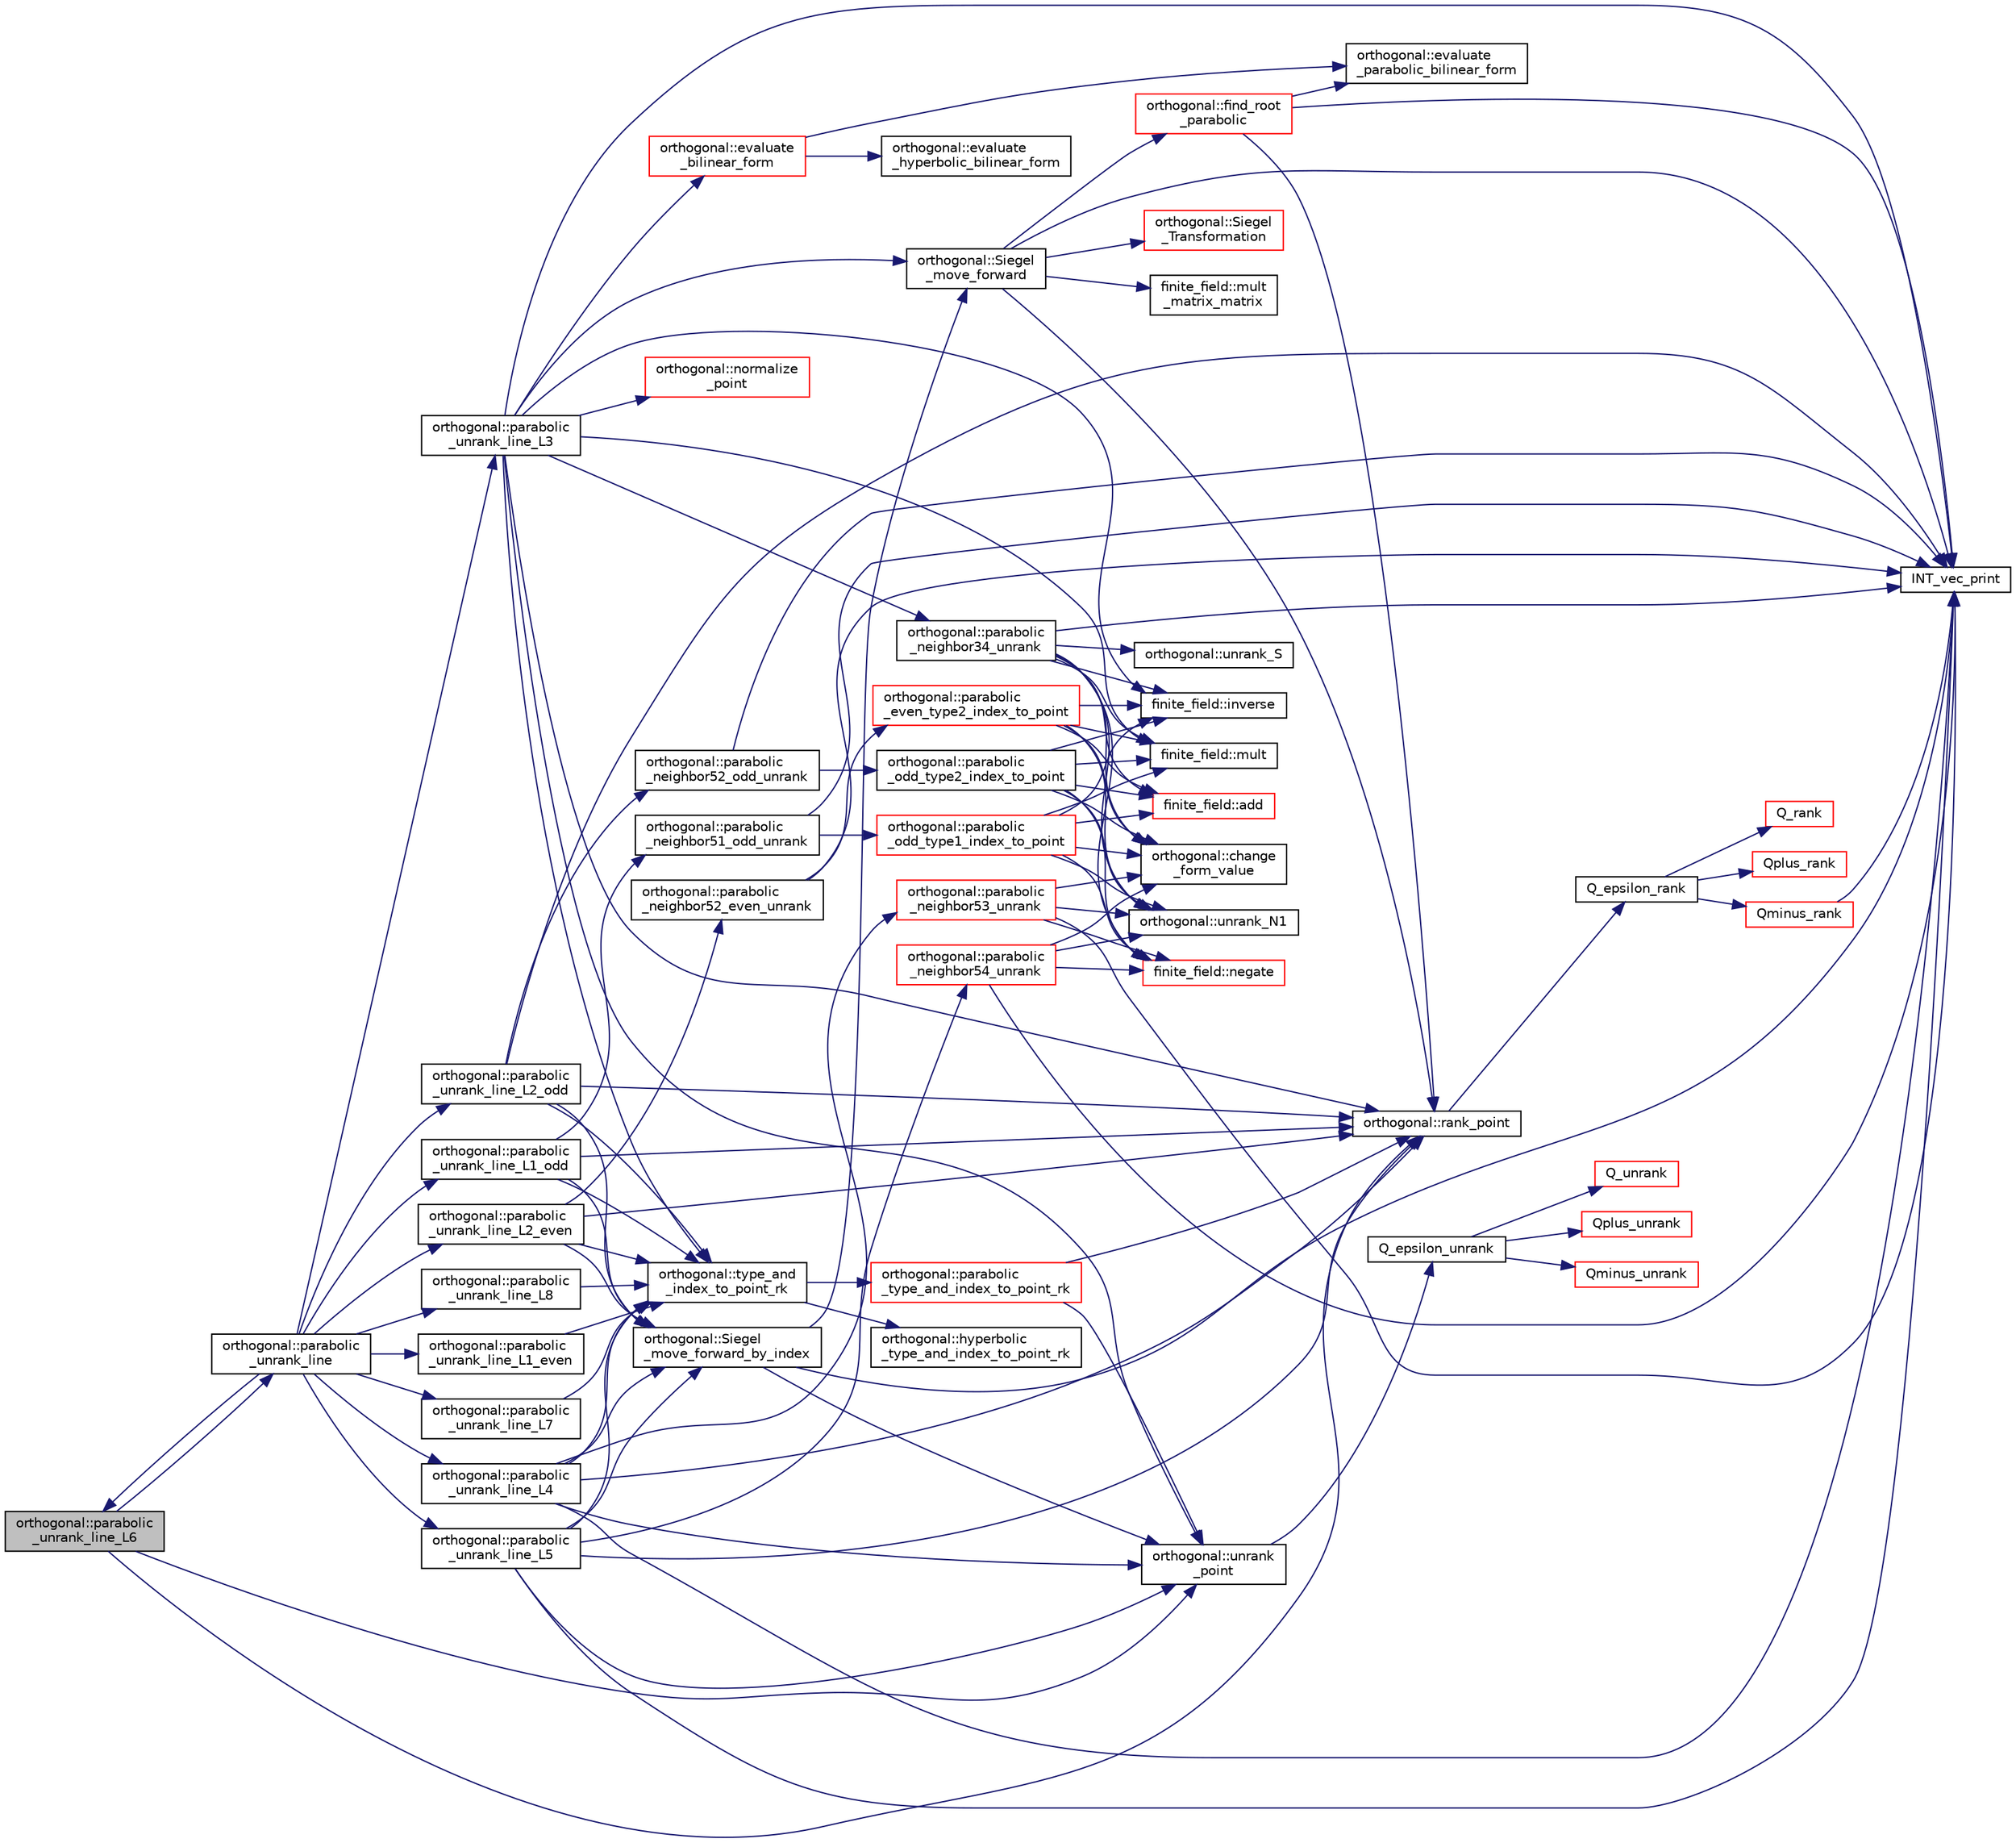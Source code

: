digraph "orthogonal::parabolic_unrank_line_L6"
{
  edge [fontname="Helvetica",fontsize="10",labelfontname="Helvetica",labelfontsize="10"];
  node [fontname="Helvetica",fontsize="10",shape=record];
  rankdir="LR";
  Node34154 [label="orthogonal::parabolic\l_unrank_line_L6",height=0.2,width=0.4,color="black", fillcolor="grey75", style="filled", fontcolor="black"];
  Node34154 -> Node34155 [color="midnightblue",fontsize="10",style="solid",fontname="Helvetica"];
  Node34155 [label="orthogonal::parabolic\l_unrank_line",height=0.2,width=0.4,color="black", fillcolor="white", style="filled",URL="$d7/daa/classorthogonal.html#a449cc51a62e11b8699befe951b0f8a4c"];
  Node34155 -> Node34156 [color="midnightblue",fontsize="10",style="solid",fontname="Helvetica"];
  Node34156 [label="orthogonal::parabolic\l_unrank_line_L1_even",height=0.2,width=0.4,color="black", fillcolor="white", style="filled",URL="$d7/daa/classorthogonal.html#a83a57c7023d5a61881d39f00f7717d8b"];
  Node34156 -> Node34157 [color="midnightblue",fontsize="10",style="solid",fontname="Helvetica"];
  Node34157 [label="orthogonal::type_and\l_index_to_point_rk",height=0.2,width=0.4,color="black", fillcolor="white", style="filled",URL="$d7/daa/classorthogonal.html#a319ef460cdfe3247d336c3fb482901eb"];
  Node34157 -> Node34158 [color="midnightblue",fontsize="10",style="solid",fontname="Helvetica"];
  Node34158 [label="orthogonal::hyperbolic\l_type_and_index_to_point_rk",height=0.2,width=0.4,color="black", fillcolor="white", style="filled",URL="$d7/daa/classorthogonal.html#af31cd843ff2e6eb4fe1ba9c49e62d1b8"];
  Node34157 -> Node34159 [color="midnightblue",fontsize="10",style="solid",fontname="Helvetica"];
  Node34159 [label="orthogonal::parabolic\l_type_and_index_to_point_rk",height=0.2,width=0.4,color="red", fillcolor="white", style="filled",URL="$d7/daa/classorthogonal.html#a67c316cf01b382762e6ac372f522d106"];
  Node34159 -> Node34160 [color="midnightblue",fontsize="10",style="solid",fontname="Helvetica"];
  Node34160 [label="orthogonal::unrank\l_point",height=0.2,width=0.4,color="black", fillcolor="white", style="filled",URL="$d7/daa/classorthogonal.html#ab655117100f7c66c19817b84ac5ac0a0"];
  Node34160 -> Node34161 [color="midnightblue",fontsize="10",style="solid",fontname="Helvetica"];
  Node34161 [label="Q_epsilon_unrank",height=0.2,width=0.4,color="black", fillcolor="white", style="filled",URL="$d4/d67/geometry_8h.html#af162c4d30d4a6528299e37551c353e7b"];
  Node34161 -> Node34162 [color="midnightblue",fontsize="10",style="solid",fontname="Helvetica"];
  Node34162 [label="Q_unrank",height=0.2,width=0.4,color="red", fillcolor="white", style="filled",URL="$db/da0/lib_2foundations_2geometry_2orthogonal__points_8_c.html#a6d02923d5b54ef796934e753e6f5b65b"];
  Node34161 -> Node34180 [color="midnightblue",fontsize="10",style="solid",fontname="Helvetica"];
  Node34180 [label="Qplus_unrank",height=0.2,width=0.4,color="red", fillcolor="white", style="filled",URL="$db/da0/lib_2foundations_2geometry_2orthogonal__points_8_c.html#ad50512edd586919700e033744b4a03c8"];
  Node34161 -> Node34181 [color="midnightblue",fontsize="10",style="solid",fontname="Helvetica"];
  Node34181 [label="Qminus_unrank",height=0.2,width=0.4,color="red", fillcolor="white", style="filled",URL="$db/da0/lib_2foundations_2geometry_2orthogonal__points_8_c.html#ac2dd18f435ab479095b836a483c12c7d"];
  Node34159 -> Node34182 [color="midnightblue",fontsize="10",style="solid",fontname="Helvetica"];
  Node34182 [label="orthogonal::rank_point",height=0.2,width=0.4,color="black", fillcolor="white", style="filled",URL="$d7/daa/classorthogonal.html#adb4f1528590a804b3c011a68c9ebf655"];
  Node34182 -> Node34183 [color="midnightblue",fontsize="10",style="solid",fontname="Helvetica"];
  Node34183 [label="Q_epsilon_rank",height=0.2,width=0.4,color="black", fillcolor="white", style="filled",URL="$d4/d67/geometry_8h.html#a0949e1151174e2988aa697cb31942e97"];
  Node34183 -> Node34184 [color="midnightblue",fontsize="10",style="solid",fontname="Helvetica"];
  Node34184 [label="Q_rank",height=0.2,width=0.4,color="red", fillcolor="white", style="filled",URL="$db/da0/lib_2foundations_2geometry_2orthogonal__points_8_c.html#ad2671f4db3224df1e22494b9d946375e"];
  Node34183 -> Node34200 [color="midnightblue",fontsize="10",style="solid",fontname="Helvetica"];
  Node34200 [label="Qplus_rank",height=0.2,width=0.4,color="red", fillcolor="white", style="filled",URL="$db/da0/lib_2foundations_2geometry_2orthogonal__points_8_c.html#aaa1be357d007a845ce2866169d63afb7"];
  Node34183 -> Node34201 [color="midnightblue",fontsize="10",style="solid",fontname="Helvetica"];
  Node34201 [label="Qminus_rank",height=0.2,width=0.4,color="red", fillcolor="white", style="filled",URL="$db/da0/lib_2foundations_2geometry_2orthogonal__points_8_c.html#aec3e3dad3c2c12fa081edab0af2cb91a"];
  Node34201 -> Node34190 [color="midnightblue",fontsize="10",style="solid",fontname="Helvetica"];
  Node34190 [label="INT_vec_print",height=0.2,width=0.4,color="black", fillcolor="white", style="filled",URL="$df/dbf/sajeeb_8_c.html#a79a5901af0b47dd0d694109543c027fe"];
  Node34155 -> Node34220 [color="midnightblue",fontsize="10",style="solid",fontname="Helvetica"];
  Node34220 [label="orthogonal::parabolic\l_unrank_line_L1_odd",height=0.2,width=0.4,color="black", fillcolor="white", style="filled",URL="$d7/daa/classorthogonal.html#af59966fe1bb32196deaafbe6849fdeb1"];
  Node34220 -> Node34157 [color="midnightblue",fontsize="10",style="solid",fontname="Helvetica"];
  Node34220 -> Node34221 [color="midnightblue",fontsize="10",style="solid",fontname="Helvetica"];
  Node34221 [label="orthogonal::parabolic\l_neighbor51_odd_unrank",height=0.2,width=0.4,color="black", fillcolor="white", style="filled",URL="$d7/daa/classorthogonal.html#a302082ae3d38f0a1bf150f1ac5e46942"];
  Node34221 -> Node34217 [color="midnightblue",fontsize="10",style="solid",fontname="Helvetica"];
  Node34217 [label="orthogonal::parabolic\l_odd_type1_index_to_point",height=0.2,width=0.4,color="red", fillcolor="white", style="filled",URL="$d7/daa/classorthogonal.html#a90ae2eb18659cb8dcd94eafc0b4eccf7"];
  Node34217 -> Node34208 [color="midnightblue",fontsize="10",style="solid",fontname="Helvetica"];
  Node34208 [label="orthogonal::unrank_N1",height=0.2,width=0.4,color="black", fillcolor="white", style="filled",URL="$d7/daa/classorthogonal.html#ac39ac9cea140f569c2b78ad01310b4b6"];
  Node34217 -> Node34218 [color="midnightblue",fontsize="10",style="solid",fontname="Helvetica"];
  Node34218 [label="finite_field::negate",height=0.2,width=0.4,color="red", fillcolor="white", style="filled",URL="$df/d5a/classfinite__field.html#aa9d798298f25d4a9262b5bc5f1733e31"];
  Node34217 -> Node34209 [color="midnightblue",fontsize="10",style="solid",fontname="Helvetica"];
  Node34209 [label="orthogonal::change\l_form_value",height=0.2,width=0.4,color="black", fillcolor="white", style="filled",URL="$d7/daa/classorthogonal.html#a981c26d4b73e152cd884f0b969a581bf"];
  Node34217 -> Node34212 [color="midnightblue",fontsize="10",style="solid",fontname="Helvetica"];
  Node34212 [label="finite_field::mult",height=0.2,width=0.4,color="black", fillcolor="white", style="filled",URL="$df/d5a/classfinite__field.html#a24fb5917aa6d4d656fd855b7f44a13b0"];
  Node34217 -> Node34206 [color="midnightblue",fontsize="10",style="solid",fontname="Helvetica"];
  Node34206 [label="finite_field::inverse",height=0.2,width=0.4,color="black", fillcolor="white", style="filled",URL="$df/d5a/classfinite__field.html#a69f2a12c01e70b7ce2d115c5221c9cdd"];
  Node34217 -> Node34213 [color="midnightblue",fontsize="10",style="solid",fontname="Helvetica"];
  Node34213 [label="finite_field::add",height=0.2,width=0.4,color="red", fillcolor="white", style="filled",URL="$df/d5a/classfinite__field.html#a8f12328a27500f3c7be0c849ebbc9d14"];
  Node34221 -> Node34190 [color="midnightblue",fontsize="10",style="solid",fontname="Helvetica"];
  Node34220 -> Node34222 [color="midnightblue",fontsize="10",style="solid",fontname="Helvetica"];
  Node34222 [label="orthogonal::Siegel\l_move_forward_by_index",height=0.2,width=0.4,color="black", fillcolor="white", style="filled",URL="$d7/daa/classorthogonal.html#a606e885cb85b824bcda44154a3cfbfe8"];
  Node34222 -> Node34160 [color="midnightblue",fontsize="10",style="solid",fontname="Helvetica"];
  Node34222 -> Node34190 [color="midnightblue",fontsize="10",style="solid",fontname="Helvetica"];
  Node34222 -> Node34223 [color="midnightblue",fontsize="10",style="solid",fontname="Helvetica"];
  Node34223 [label="orthogonal::Siegel\l_move_forward",height=0.2,width=0.4,color="black", fillcolor="white", style="filled",URL="$d7/daa/classorthogonal.html#a065d0faccc00df42afd671dac644d480"];
  Node34223 -> Node34190 [color="midnightblue",fontsize="10",style="solid",fontname="Helvetica"];
  Node34223 -> Node34182 [color="midnightblue",fontsize="10",style="solid",fontname="Helvetica"];
  Node34223 -> Node34224 [color="midnightblue",fontsize="10",style="solid",fontname="Helvetica"];
  Node34224 [label="orthogonal::find_root\l_parabolic",height=0.2,width=0.4,color="red", fillcolor="white", style="filled",URL="$d7/daa/classorthogonal.html#a2e4453bb31692707f8a9e8b660b2e136"];
  Node34224 -> Node34190 [color="midnightblue",fontsize="10",style="solid",fontname="Helvetica"];
  Node34224 -> Node34226 [color="midnightblue",fontsize="10",style="solid",fontname="Helvetica"];
  Node34226 [label="orthogonal::evaluate\l_parabolic_bilinear_form",height=0.2,width=0.4,color="black", fillcolor="white", style="filled",URL="$d7/daa/classorthogonal.html#a8ee79da4c853cd384a0028cbebbbe0ee"];
  Node34224 -> Node34182 [color="midnightblue",fontsize="10",style="solid",fontname="Helvetica"];
  Node34223 -> Node34227 [color="midnightblue",fontsize="10",style="solid",fontname="Helvetica"];
  Node34227 [label="orthogonal::Siegel\l_Transformation",height=0.2,width=0.4,color="red", fillcolor="white", style="filled",URL="$d7/daa/classorthogonal.html#a27258e68c99323ac8de66fedbe565a3d"];
  Node34223 -> Node34236 [color="midnightblue",fontsize="10",style="solid",fontname="Helvetica"];
  Node34236 [label="finite_field::mult\l_matrix_matrix",height=0.2,width=0.4,color="black", fillcolor="white", style="filled",URL="$df/d5a/classfinite__field.html#a5e28706b815838d0ec34de1fa74bc3c4"];
  Node34220 -> Node34182 [color="midnightblue",fontsize="10",style="solid",fontname="Helvetica"];
  Node34155 -> Node34250 [color="midnightblue",fontsize="10",style="solid",fontname="Helvetica"];
  Node34250 [label="orthogonal::parabolic\l_unrank_line_L2_even",height=0.2,width=0.4,color="black", fillcolor="white", style="filled",URL="$d7/daa/classorthogonal.html#a57a7ad0d16ea67c0636c9f179eeed5d1"];
  Node34250 -> Node34157 [color="midnightblue",fontsize="10",style="solid",fontname="Helvetica"];
  Node34250 -> Node34251 [color="midnightblue",fontsize="10",style="solid",fontname="Helvetica"];
  Node34251 [label="orthogonal::parabolic\l_neighbor52_even_unrank",height=0.2,width=0.4,color="black", fillcolor="white", style="filled",URL="$d7/daa/classorthogonal.html#a3d73df62e2289e2e0728d93af3115e5b"];
  Node34251 -> Node34207 [color="midnightblue",fontsize="10",style="solid",fontname="Helvetica"];
  Node34207 [label="orthogonal::parabolic\l_even_type2_index_to_point",height=0.2,width=0.4,color="red", fillcolor="white", style="filled",URL="$d7/daa/classorthogonal.html#ac00a073ffe018536d0b07841b405533a"];
  Node34207 -> Node34208 [color="midnightblue",fontsize="10",style="solid",fontname="Helvetica"];
  Node34207 -> Node34209 [color="midnightblue",fontsize="10",style="solid",fontname="Helvetica"];
  Node34207 -> Node34206 [color="midnightblue",fontsize="10",style="solid",fontname="Helvetica"];
  Node34207 -> Node34212 [color="midnightblue",fontsize="10",style="solid",fontname="Helvetica"];
  Node34207 -> Node34213 [color="midnightblue",fontsize="10",style="solid",fontname="Helvetica"];
  Node34251 -> Node34190 [color="midnightblue",fontsize="10",style="solid",fontname="Helvetica"];
  Node34250 -> Node34222 [color="midnightblue",fontsize="10",style="solid",fontname="Helvetica"];
  Node34250 -> Node34182 [color="midnightblue",fontsize="10",style="solid",fontname="Helvetica"];
  Node34155 -> Node34252 [color="midnightblue",fontsize="10",style="solid",fontname="Helvetica"];
  Node34252 [label="orthogonal::parabolic\l_unrank_line_L2_odd",height=0.2,width=0.4,color="black", fillcolor="white", style="filled",URL="$d7/daa/classorthogonal.html#a9ab8a29daee27c60803e2bf5026a9a9e"];
  Node34252 -> Node34157 [color="midnightblue",fontsize="10",style="solid",fontname="Helvetica"];
  Node34252 -> Node34253 [color="midnightblue",fontsize="10",style="solid",fontname="Helvetica"];
  Node34253 [label="orthogonal::parabolic\l_neighbor52_odd_unrank",height=0.2,width=0.4,color="black", fillcolor="white", style="filled",URL="$d7/daa/classorthogonal.html#afc96de048809a0c64c28ecfe16a00221"];
  Node34253 -> Node34219 [color="midnightblue",fontsize="10",style="solid",fontname="Helvetica"];
  Node34219 [label="orthogonal::parabolic\l_odd_type2_index_to_point",height=0.2,width=0.4,color="black", fillcolor="white", style="filled",URL="$d7/daa/classorthogonal.html#a7bbc04bb592d92a5dc35b77f33811fe0"];
  Node34219 -> Node34208 [color="midnightblue",fontsize="10",style="solid",fontname="Helvetica"];
  Node34219 -> Node34218 [color="midnightblue",fontsize="10",style="solid",fontname="Helvetica"];
  Node34219 -> Node34209 [color="midnightblue",fontsize="10",style="solid",fontname="Helvetica"];
  Node34219 -> Node34212 [color="midnightblue",fontsize="10",style="solid",fontname="Helvetica"];
  Node34219 -> Node34206 [color="midnightblue",fontsize="10",style="solid",fontname="Helvetica"];
  Node34219 -> Node34213 [color="midnightblue",fontsize="10",style="solid",fontname="Helvetica"];
  Node34253 -> Node34190 [color="midnightblue",fontsize="10",style="solid",fontname="Helvetica"];
  Node34252 -> Node34222 [color="midnightblue",fontsize="10",style="solid",fontname="Helvetica"];
  Node34252 -> Node34190 [color="midnightblue",fontsize="10",style="solid",fontname="Helvetica"];
  Node34252 -> Node34182 [color="midnightblue",fontsize="10",style="solid",fontname="Helvetica"];
  Node34155 -> Node34254 [color="midnightblue",fontsize="10",style="solid",fontname="Helvetica"];
  Node34254 [label="orthogonal::parabolic\l_unrank_line_L3",height=0.2,width=0.4,color="black", fillcolor="white", style="filled",URL="$d7/daa/classorthogonal.html#ae1edfba289a03ed4d383514c2b0dc4b7"];
  Node34254 -> Node34157 [color="midnightblue",fontsize="10",style="solid",fontname="Helvetica"];
  Node34254 -> Node34160 [color="midnightblue",fontsize="10",style="solid",fontname="Helvetica"];
  Node34254 -> Node34190 [color="midnightblue",fontsize="10",style="solid",fontname="Helvetica"];
  Node34254 -> Node34255 [color="midnightblue",fontsize="10",style="solid",fontname="Helvetica"];
  Node34255 [label="orthogonal::parabolic\l_neighbor34_unrank",height=0.2,width=0.4,color="black", fillcolor="white", style="filled",URL="$d7/daa/classorthogonal.html#ab6f296f57c8900a1154b1bd5a06c3457"];
  Node34255 -> Node34218 [color="midnightblue",fontsize="10",style="solid",fontname="Helvetica"];
  Node34255 -> Node34256 [color="midnightblue",fontsize="10",style="solid",fontname="Helvetica"];
  Node34256 [label="orthogonal::unrank_S",height=0.2,width=0.4,color="black", fillcolor="white", style="filled",URL="$d7/daa/classorthogonal.html#a6c1a290c3bdaef0d20ca21d39a66544e"];
  Node34255 -> Node34208 [color="midnightblue",fontsize="10",style="solid",fontname="Helvetica"];
  Node34255 -> Node34209 [color="midnightblue",fontsize="10",style="solid",fontname="Helvetica"];
  Node34255 -> Node34206 [color="midnightblue",fontsize="10",style="solid",fontname="Helvetica"];
  Node34255 -> Node34213 [color="midnightblue",fontsize="10",style="solid",fontname="Helvetica"];
  Node34255 -> Node34212 [color="midnightblue",fontsize="10",style="solid",fontname="Helvetica"];
  Node34255 -> Node34190 [color="midnightblue",fontsize="10",style="solid",fontname="Helvetica"];
  Node34254 -> Node34223 [color="midnightblue",fontsize="10",style="solid",fontname="Helvetica"];
  Node34254 -> Node34231 [color="midnightblue",fontsize="10",style="solid",fontname="Helvetica"];
  Node34231 [label="orthogonal::evaluate\l_bilinear_form",height=0.2,width=0.4,color="red", fillcolor="white", style="filled",URL="$d7/daa/classorthogonal.html#a1cb22ce04ab60e22852f610ec3fe5c98"];
  Node34231 -> Node34232 [color="midnightblue",fontsize="10",style="solid",fontname="Helvetica"];
  Node34232 [label="orthogonal::evaluate\l_hyperbolic_bilinear_form",height=0.2,width=0.4,color="black", fillcolor="white", style="filled",URL="$d7/daa/classorthogonal.html#a839dc01b1c59a23b054ccf70c00cc9c9"];
  Node34231 -> Node34226 [color="midnightblue",fontsize="10",style="solid",fontname="Helvetica"];
  Node34254 -> Node34212 [color="midnightblue",fontsize="10",style="solid",fontname="Helvetica"];
  Node34254 -> Node34206 [color="midnightblue",fontsize="10",style="solid",fontname="Helvetica"];
  Node34254 -> Node34257 [color="midnightblue",fontsize="10",style="solid",fontname="Helvetica"];
  Node34257 [label="orthogonal::normalize\l_point",height=0.2,width=0.4,color="red", fillcolor="white", style="filled",URL="$d7/daa/classorthogonal.html#a1f3776fdc50b810a0a0fcee692fb154f"];
  Node34254 -> Node34182 [color="midnightblue",fontsize="10",style="solid",fontname="Helvetica"];
  Node34155 -> Node34259 [color="midnightblue",fontsize="10",style="solid",fontname="Helvetica"];
  Node34259 [label="orthogonal::parabolic\l_unrank_line_L4",height=0.2,width=0.4,color="black", fillcolor="white", style="filled",URL="$d7/daa/classorthogonal.html#a6a30b6c7f59498ad8c7f2bec7c78d2ff"];
  Node34259 -> Node34157 [color="midnightblue",fontsize="10",style="solid",fontname="Helvetica"];
  Node34259 -> Node34260 [color="midnightblue",fontsize="10",style="solid",fontname="Helvetica"];
  Node34260 [label="orthogonal::parabolic\l_neighbor53_unrank",height=0.2,width=0.4,color="red", fillcolor="white", style="filled",URL="$d7/daa/classorthogonal.html#ac3e1bc434ae9a96a712df77c226e2e04"];
  Node34260 -> Node34208 [color="midnightblue",fontsize="10",style="solid",fontname="Helvetica"];
  Node34260 -> Node34209 [color="midnightblue",fontsize="10",style="solid",fontname="Helvetica"];
  Node34260 -> Node34218 [color="midnightblue",fontsize="10",style="solid",fontname="Helvetica"];
  Node34260 -> Node34190 [color="midnightblue",fontsize="10",style="solid",fontname="Helvetica"];
  Node34259 -> Node34222 [color="midnightblue",fontsize="10",style="solid",fontname="Helvetica"];
  Node34259 -> Node34182 [color="midnightblue",fontsize="10",style="solid",fontname="Helvetica"];
  Node34259 -> Node34160 [color="midnightblue",fontsize="10",style="solid",fontname="Helvetica"];
  Node34259 -> Node34190 [color="midnightblue",fontsize="10",style="solid",fontname="Helvetica"];
  Node34155 -> Node34261 [color="midnightblue",fontsize="10",style="solid",fontname="Helvetica"];
  Node34261 [label="orthogonal::parabolic\l_unrank_line_L5",height=0.2,width=0.4,color="black", fillcolor="white", style="filled",URL="$d7/daa/classorthogonal.html#a77831b97ebbbc5d8103c5e7e0edfeb9b"];
  Node34261 -> Node34157 [color="midnightblue",fontsize="10",style="solid",fontname="Helvetica"];
  Node34261 -> Node34262 [color="midnightblue",fontsize="10",style="solid",fontname="Helvetica"];
  Node34262 [label="orthogonal::parabolic\l_neighbor54_unrank",height=0.2,width=0.4,color="red", fillcolor="white", style="filled",URL="$d7/daa/classorthogonal.html#a5792ec3d34c942a9d17b02308ced4345"];
  Node34262 -> Node34208 [color="midnightblue",fontsize="10",style="solid",fontname="Helvetica"];
  Node34262 -> Node34209 [color="midnightblue",fontsize="10",style="solid",fontname="Helvetica"];
  Node34262 -> Node34218 [color="midnightblue",fontsize="10",style="solid",fontname="Helvetica"];
  Node34262 -> Node34190 [color="midnightblue",fontsize="10",style="solid",fontname="Helvetica"];
  Node34261 -> Node34222 [color="midnightblue",fontsize="10",style="solid",fontname="Helvetica"];
  Node34261 -> Node34182 [color="midnightblue",fontsize="10",style="solid",fontname="Helvetica"];
  Node34261 -> Node34160 [color="midnightblue",fontsize="10",style="solid",fontname="Helvetica"];
  Node34261 -> Node34190 [color="midnightblue",fontsize="10",style="solid",fontname="Helvetica"];
  Node34155 -> Node34154 [color="midnightblue",fontsize="10",style="solid",fontname="Helvetica"];
  Node34155 -> Node34263 [color="midnightblue",fontsize="10",style="solid",fontname="Helvetica"];
  Node34263 [label="orthogonal::parabolic\l_unrank_line_L7",height=0.2,width=0.4,color="black", fillcolor="white", style="filled",URL="$d7/daa/classorthogonal.html#af37feffb93b694bd8b9f5ff5f8bdd4eb"];
  Node34263 -> Node34157 [color="midnightblue",fontsize="10",style="solid",fontname="Helvetica"];
  Node34155 -> Node34264 [color="midnightblue",fontsize="10",style="solid",fontname="Helvetica"];
  Node34264 [label="orthogonal::parabolic\l_unrank_line_L8",height=0.2,width=0.4,color="black", fillcolor="white", style="filled",URL="$d7/daa/classorthogonal.html#a97e23bbc8eb995d6ee0dba00f2b0d34f"];
  Node34264 -> Node34157 [color="midnightblue",fontsize="10",style="solid",fontname="Helvetica"];
  Node34154 -> Node34160 [color="midnightblue",fontsize="10",style="solid",fontname="Helvetica"];
  Node34154 -> Node34182 [color="midnightblue",fontsize="10",style="solid",fontname="Helvetica"];
}
